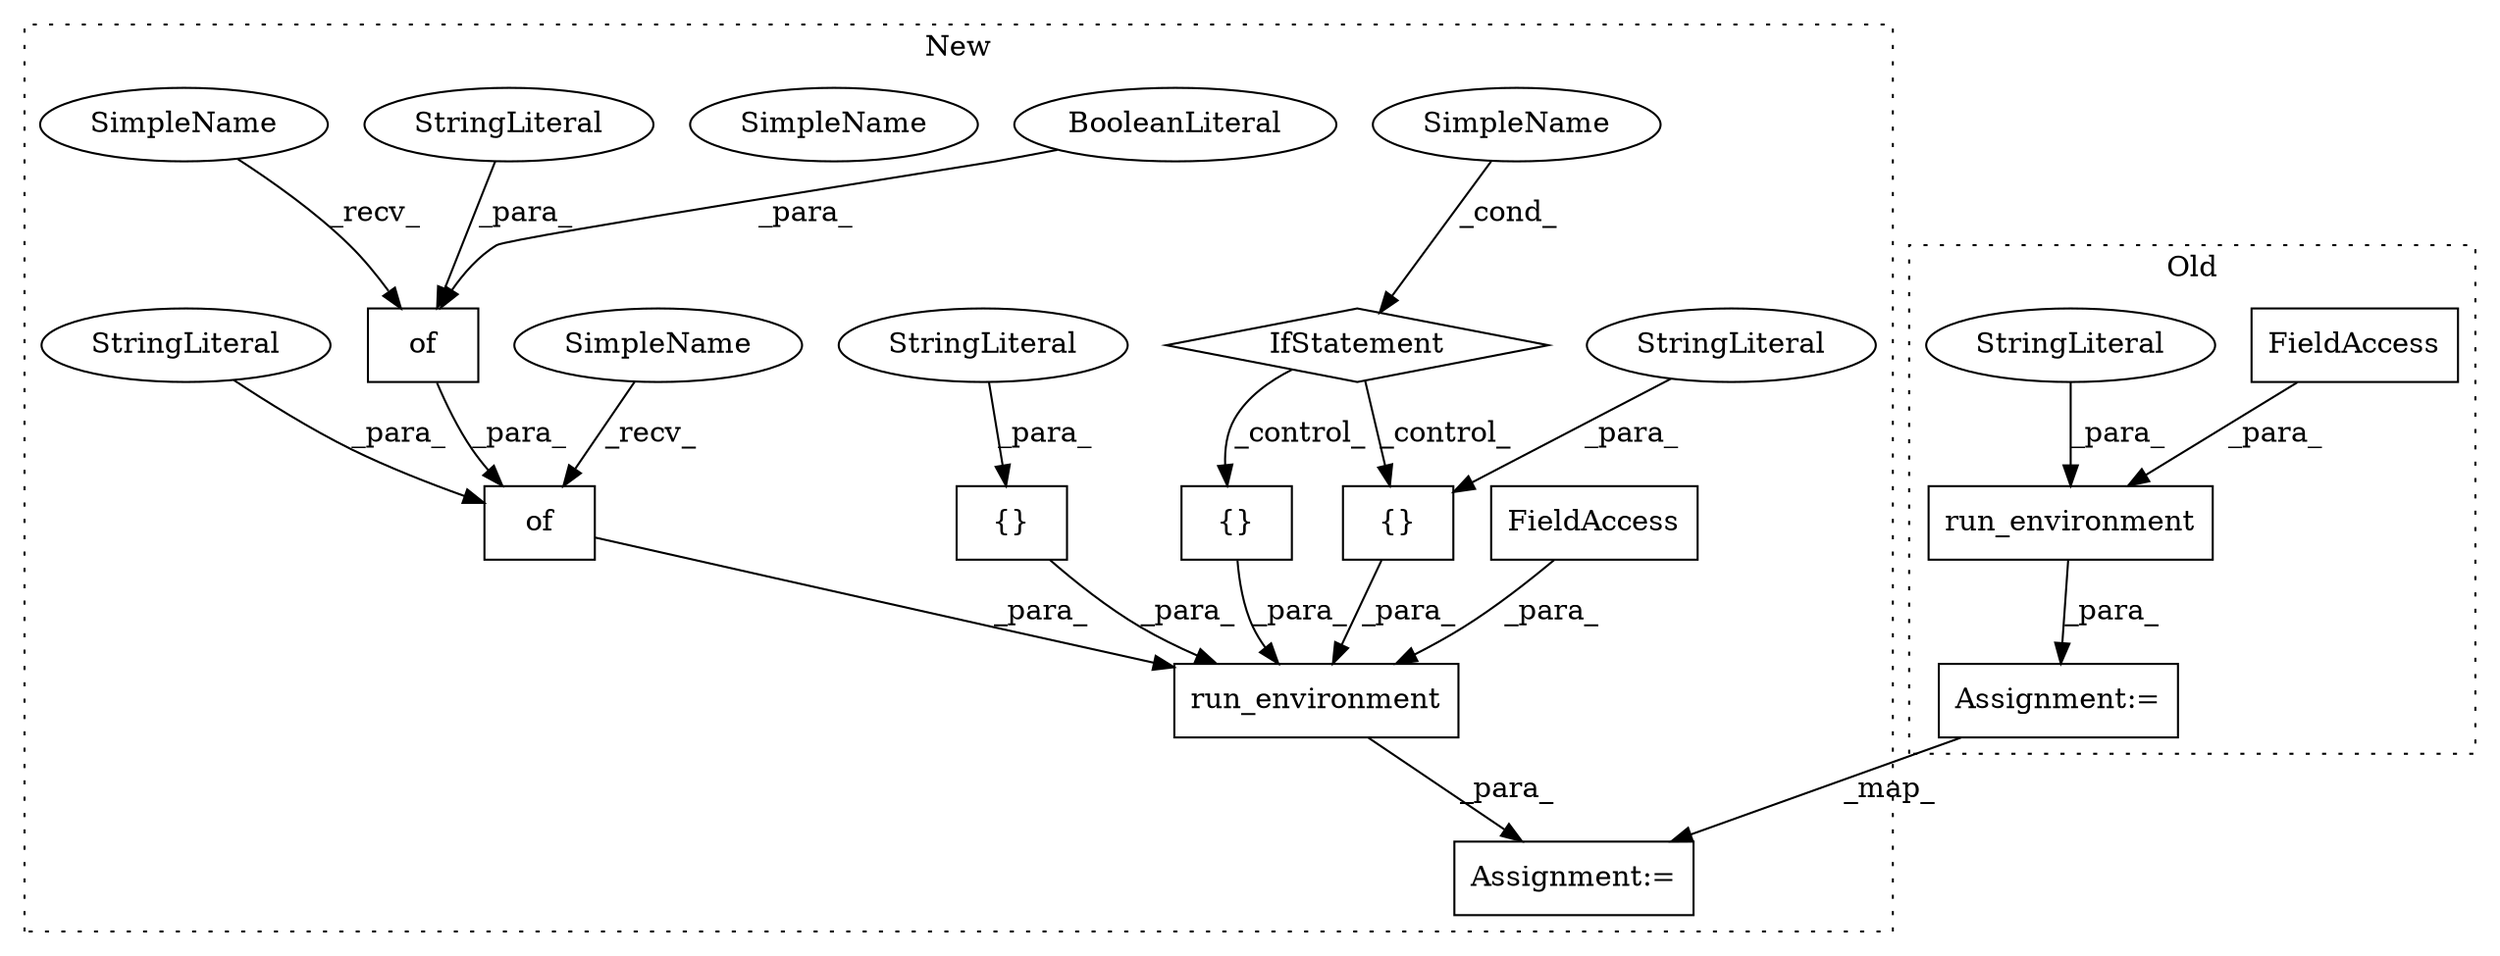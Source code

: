 digraph G {
subgraph cluster0 {
1 [label="run_environment" a="32" s="1674,1704" l="16,1" shape="box"];
6 [label="FieldAccess" a="22" s="1698" l="6" shape="box"];
11 [label="StringLiteral" a="45" s="1690" l="7" shape="ellipse"];
14 [label="Assignment:=" a="7" s="1672" l="2" shape="box"];
label = "Old";
style="dotted";
}
subgraph cluster1 {
2 [label="{}" a="4" s="1838" l="2" shape="box"];
3 [label="run_environment" a="32" s="1759,1928" l="16,1" shape="box"];
4 [label="{}" a="4" s="1855,1863" l="1,1" shape="box"];
5 [label="FieldAccess" a="22" s="1775" l="6" shape="box"];
7 [label="of" a="32" s="1869,1910" l="3,1" shape="box"];
8 [label="of" a="32" s="1892,1909" l="3,1" shape="box"];
9 [label="BooleanLiteral" a="9" s="1905" l="4" shape="ellipse"];
10 [label="StringLiteral" a="45" s="1856" l="7" shape="ellipse"];
12 [label="StringLiteral" a="45" s="1872" l="15" shape="ellipse"];
13 [label="StringLiteral" a="45" s="1895" l="9" shape="ellipse"];
15 [label="Assignment:=" a="7" s="1757" l="2" shape="box"];
16 [label="{}" a="4" s="1794,1802" l="1,1" shape="box"];
17 [label="IfStatement" a="25" s="1826" l="3" shape="diamond"];
18 [label="SimpleName" a="42" s="1804" l="22" shape="ellipse"];
19 [label="StringLiteral" a="45" s="1795" l="7" shape="ellipse"];
20 [label="SimpleName" a="42" s="1804" l="22" shape="ellipse"];
21 [label="SimpleName" a="42" s="1888" l="3" shape="ellipse"];
22 [label="SimpleName" a="42" s="1865" l="3" shape="ellipse"];
label = "New";
style="dotted";
}
1 -> 14 [label="_para_"];
2 -> 3 [label="_para_"];
3 -> 15 [label="_para_"];
4 -> 3 [label="_para_"];
5 -> 3 [label="_para_"];
6 -> 1 [label="_para_"];
7 -> 3 [label="_para_"];
8 -> 7 [label="_para_"];
9 -> 8 [label="_para_"];
10 -> 4 [label="_para_"];
11 -> 1 [label="_para_"];
12 -> 7 [label="_para_"];
13 -> 8 [label="_para_"];
14 -> 15 [label="_map_"];
16 -> 3 [label="_para_"];
17 -> 4 [label="_control_"];
17 -> 2 [label="_control_"];
19 -> 16 [label="_para_"];
20 -> 17 [label="_cond_"];
21 -> 8 [label="_recv_"];
22 -> 7 [label="_recv_"];
}